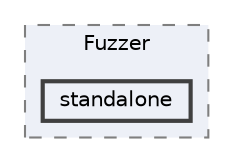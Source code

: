 digraph "/home/ale/sparse-matrix/json/tests/thirdparty/Fuzzer/standalone"
{
 // LATEX_PDF_SIZE
  bgcolor="transparent";
  edge [fontname=Helvetica,fontsize=10,labelfontname=Helvetica,labelfontsize=10];
  node [fontname=Helvetica,fontsize=10,shape=box,height=0.2,width=0.4];
  compound=true
  subgraph clusterdir_88fc70ed056846f4f8c2629b383f7e2a {
    graph [ bgcolor="#edf0f7", pencolor="grey50", label="Fuzzer", fontname=Helvetica,fontsize=10 style="filled,dashed", URL="dir_88fc70ed056846f4f8c2629b383f7e2a.html",tooltip=""]
  dir_e8ab6b64c2b15389f9b345816e0d2a98 [label="standalone", fillcolor="#edf0f7", color="grey25", style="filled,bold", URL="dir_e8ab6b64c2b15389f9b345816e0d2a98.html",tooltip=""];
  }
}
